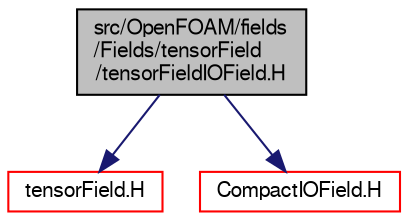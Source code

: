 digraph "src/OpenFOAM/fields/Fields/tensorField/tensorFieldIOField.H"
{
  bgcolor="transparent";
  edge [fontname="FreeSans",fontsize="10",labelfontname="FreeSans",labelfontsize="10"];
  node [fontname="FreeSans",fontsize="10",shape=record];
  Node0 [label="src/OpenFOAM/fields\l/Fields/tensorField\l/tensorFieldIOField.H",height=0.2,width=0.4,color="black", fillcolor="grey75", style="filled", fontcolor="black"];
  Node0 -> Node1 [color="midnightblue",fontsize="10",style="solid",fontname="FreeSans"];
  Node1 [label="tensorField.H",height=0.2,width=0.4,color="red",URL="$a09716.html"];
  Node0 -> Node98 [color="midnightblue",fontsize="10",style="solid",fontname="FreeSans"];
  Node98 [label="CompactIOField.H",height=0.2,width=0.4,color="red",URL="$a09011.html"];
}
